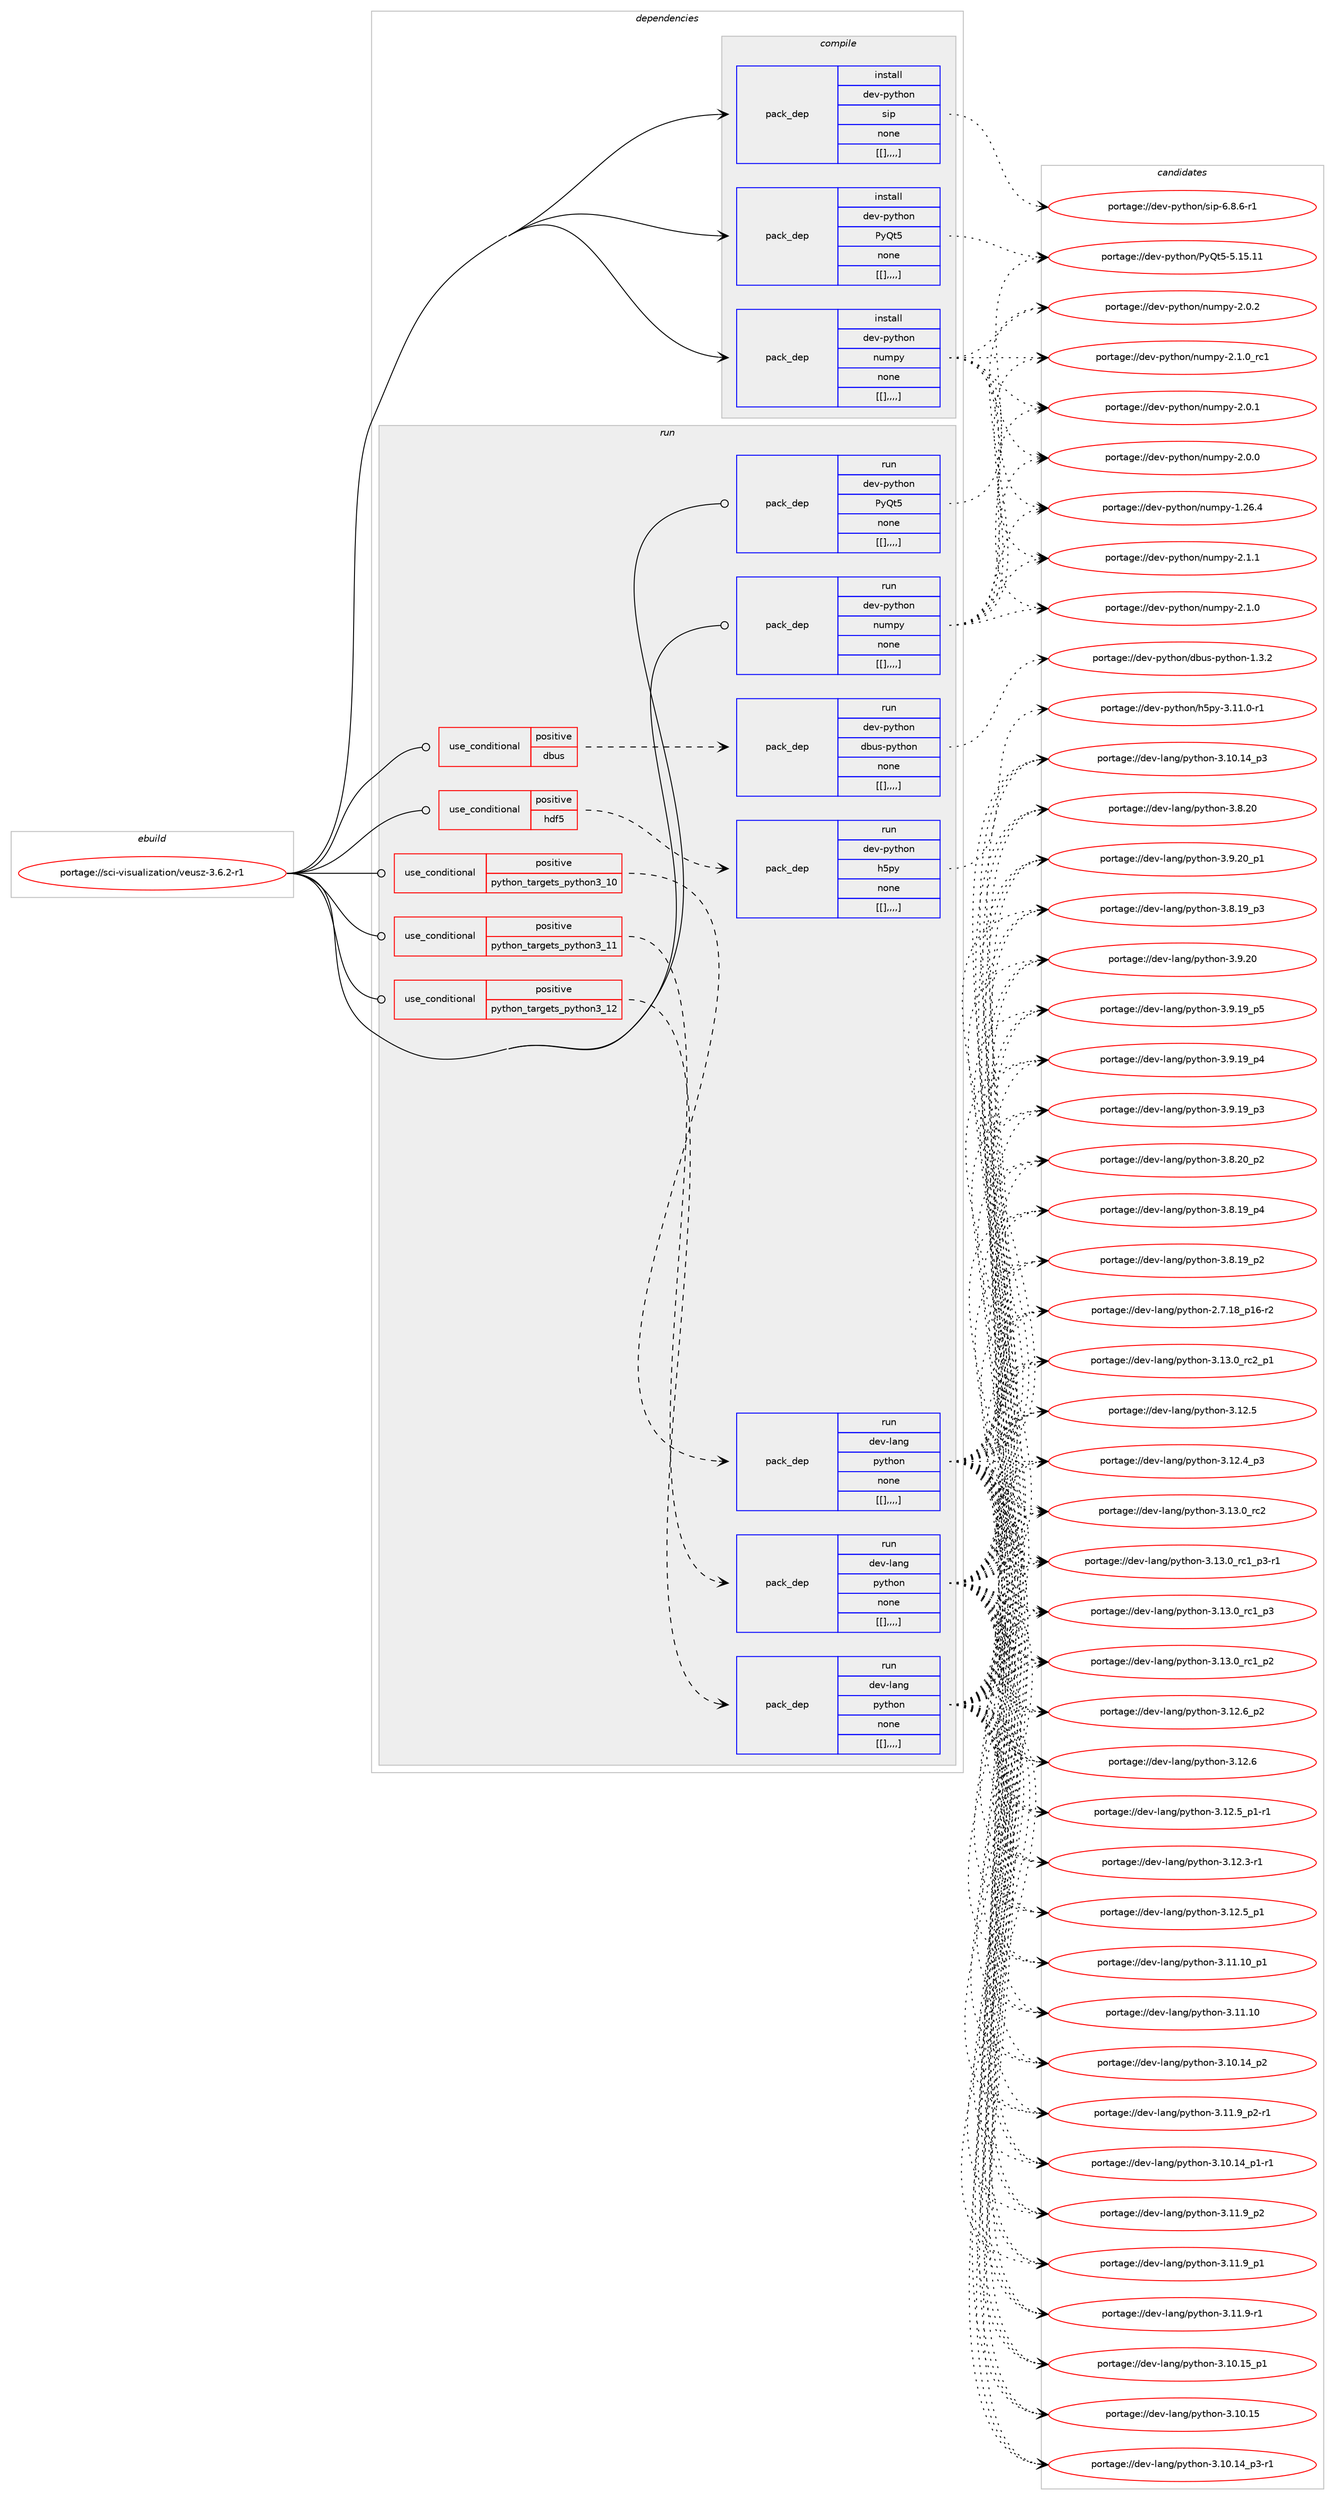 digraph prolog {

# *************
# Graph options
# *************

newrank=true;
concentrate=true;
compound=true;
graph [rankdir=LR,fontname=Helvetica,fontsize=10,ranksep=1.5];#, ranksep=2.5, nodesep=0.2];
edge  [arrowhead=vee];
node  [fontname=Helvetica,fontsize=10];

# **********
# The ebuild
# **********

subgraph cluster_leftcol {
color=gray;
label=<<i>ebuild</i>>;
id [label="portage://sci-visualization/veusz-3.6.2-r1", color=red, width=4, href="../sci-visualization/veusz-3.6.2-r1.svg"];
}

# ****************
# The dependencies
# ****************

subgraph cluster_midcol {
color=gray;
label=<<i>dependencies</i>>;
subgraph cluster_compile {
fillcolor="#eeeeee";
style=filled;
label=<<i>compile</i>>;
subgraph pack307523 {
dependency424425 [label=<<TABLE BORDER="0" CELLBORDER="1" CELLSPACING="0" CELLPADDING="4" WIDTH="220"><TR><TD ROWSPAN="6" CELLPADDING="30">pack_dep</TD></TR><TR><TD WIDTH="110">install</TD></TR><TR><TD>dev-python</TD></TR><TR><TD>PyQt5</TD></TR><TR><TD>none</TD></TR><TR><TD>[[],,,,]</TD></TR></TABLE>>, shape=none, color=blue];
}
id:e -> dependency424425:w [weight=20,style="solid",arrowhead="vee"];
subgraph pack307524 {
dependency424426 [label=<<TABLE BORDER="0" CELLBORDER="1" CELLSPACING="0" CELLPADDING="4" WIDTH="220"><TR><TD ROWSPAN="6" CELLPADDING="30">pack_dep</TD></TR><TR><TD WIDTH="110">install</TD></TR><TR><TD>dev-python</TD></TR><TR><TD>numpy</TD></TR><TR><TD>none</TD></TR><TR><TD>[[],,,,]</TD></TR></TABLE>>, shape=none, color=blue];
}
id:e -> dependency424426:w [weight=20,style="solid",arrowhead="vee"];
subgraph pack307525 {
dependency424427 [label=<<TABLE BORDER="0" CELLBORDER="1" CELLSPACING="0" CELLPADDING="4" WIDTH="220"><TR><TD ROWSPAN="6" CELLPADDING="30">pack_dep</TD></TR><TR><TD WIDTH="110">install</TD></TR><TR><TD>dev-python</TD></TR><TR><TD>sip</TD></TR><TR><TD>none</TD></TR><TR><TD>[[],,,,]</TD></TR></TABLE>>, shape=none, color=blue];
}
id:e -> dependency424427:w [weight=20,style="solid",arrowhead="vee"];
}
subgraph cluster_compileandrun {
fillcolor="#eeeeee";
style=filled;
label=<<i>compile and run</i>>;
}
subgraph cluster_run {
fillcolor="#eeeeee";
style=filled;
label=<<i>run</i>>;
subgraph cond113970 {
dependency424428 [label=<<TABLE BORDER="0" CELLBORDER="1" CELLSPACING="0" CELLPADDING="4"><TR><TD ROWSPAN="3" CELLPADDING="10">use_conditional</TD></TR><TR><TD>positive</TD></TR><TR><TD>dbus</TD></TR></TABLE>>, shape=none, color=red];
subgraph pack307526 {
dependency424429 [label=<<TABLE BORDER="0" CELLBORDER="1" CELLSPACING="0" CELLPADDING="4" WIDTH="220"><TR><TD ROWSPAN="6" CELLPADDING="30">pack_dep</TD></TR><TR><TD WIDTH="110">run</TD></TR><TR><TD>dev-python</TD></TR><TR><TD>dbus-python</TD></TR><TR><TD>none</TD></TR><TR><TD>[[],,,,]</TD></TR></TABLE>>, shape=none, color=blue];
}
dependency424428:e -> dependency424429:w [weight=20,style="dashed",arrowhead="vee"];
}
id:e -> dependency424428:w [weight=20,style="solid",arrowhead="odot"];
subgraph cond113971 {
dependency424430 [label=<<TABLE BORDER="0" CELLBORDER="1" CELLSPACING="0" CELLPADDING="4"><TR><TD ROWSPAN="3" CELLPADDING="10">use_conditional</TD></TR><TR><TD>positive</TD></TR><TR><TD>hdf5</TD></TR></TABLE>>, shape=none, color=red];
subgraph pack307527 {
dependency424431 [label=<<TABLE BORDER="0" CELLBORDER="1" CELLSPACING="0" CELLPADDING="4" WIDTH="220"><TR><TD ROWSPAN="6" CELLPADDING="30">pack_dep</TD></TR><TR><TD WIDTH="110">run</TD></TR><TR><TD>dev-python</TD></TR><TR><TD>h5py</TD></TR><TR><TD>none</TD></TR><TR><TD>[[],,,,]</TD></TR></TABLE>>, shape=none, color=blue];
}
dependency424430:e -> dependency424431:w [weight=20,style="dashed",arrowhead="vee"];
}
id:e -> dependency424430:w [weight=20,style="solid",arrowhead="odot"];
subgraph cond113972 {
dependency424432 [label=<<TABLE BORDER="0" CELLBORDER="1" CELLSPACING="0" CELLPADDING="4"><TR><TD ROWSPAN="3" CELLPADDING="10">use_conditional</TD></TR><TR><TD>positive</TD></TR><TR><TD>python_targets_python3_10</TD></TR></TABLE>>, shape=none, color=red];
subgraph pack307528 {
dependency424433 [label=<<TABLE BORDER="0" CELLBORDER="1" CELLSPACING="0" CELLPADDING="4" WIDTH="220"><TR><TD ROWSPAN="6" CELLPADDING="30">pack_dep</TD></TR><TR><TD WIDTH="110">run</TD></TR><TR><TD>dev-lang</TD></TR><TR><TD>python</TD></TR><TR><TD>none</TD></TR><TR><TD>[[],,,,]</TD></TR></TABLE>>, shape=none, color=blue];
}
dependency424432:e -> dependency424433:w [weight=20,style="dashed",arrowhead="vee"];
}
id:e -> dependency424432:w [weight=20,style="solid",arrowhead="odot"];
subgraph cond113973 {
dependency424434 [label=<<TABLE BORDER="0" CELLBORDER="1" CELLSPACING="0" CELLPADDING="4"><TR><TD ROWSPAN="3" CELLPADDING="10">use_conditional</TD></TR><TR><TD>positive</TD></TR><TR><TD>python_targets_python3_11</TD></TR></TABLE>>, shape=none, color=red];
subgraph pack307529 {
dependency424435 [label=<<TABLE BORDER="0" CELLBORDER="1" CELLSPACING="0" CELLPADDING="4" WIDTH="220"><TR><TD ROWSPAN="6" CELLPADDING="30">pack_dep</TD></TR><TR><TD WIDTH="110">run</TD></TR><TR><TD>dev-lang</TD></TR><TR><TD>python</TD></TR><TR><TD>none</TD></TR><TR><TD>[[],,,,]</TD></TR></TABLE>>, shape=none, color=blue];
}
dependency424434:e -> dependency424435:w [weight=20,style="dashed",arrowhead="vee"];
}
id:e -> dependency424434:w [weight=20,style="solid",arrowhead="odot"];
subgraph cond113974 {
dependency424436 [label=<<TABLE BORDER="0" CELLBORDER="1" CELLSPACING="0" CELLPADDING="4"><TR><TD ROWSPAN="3" CELLPADDING="10">use_conditional</TD></TR><TR><TD>positive</TD></TR><TR><TD>python_targets_python3_12</TD></TR></TABLE>>, shape=none, color=red];
subgraph pack307530 {
dependency424437 [label=<<TABLE BORDER="0" CELLBORDER="1" CELLSPACING="0" CELLPADDING="4" WIDTH="220"><TR><TD ROWSPAN="6" CELLPADDING="30">pack_dep</TD></TR><TR><TD WIDTH="110">run</TD></TR><TR><TD>dev-lang</TD></TR><TR><TD>python</TD></TR><TR><TD>none</TD></TR><TR><TD>[[],,,,]</TD></TR></TABLE>>, shape=none, color=blue];
}
dependency424436:e -> dependency424437:w [weight=20,style="dashed",arrowhead="vee"];
}
id:e -> dependency424436:w [weight=20,style="solid",arrowhead="odot"];
subgraph pack307531 {
dependency424438 [label=<<TABLE BORDER="0" CELLBORDER="1" CELLSPACING="0" CELLPADDING="4" WIDTH="220"><TR><TD ROWSPAN="6" CELLPADDING="30">pack_dep</TD></TR><TR><TD WIDTH="110">run</TD></TR><TR><TD>dev-python</TD></TR><TR><TD>PyQt5</TD></TR><TR><TD>none</TD></TR><TR><TD>[[],,,,]</TD></TR></TABLE>>, shape=none, color=blue];
}
id:e -> dependency424438:w [weight=20,style="solid",arrowhead="odot"];
subgraph pack307532 {
dependency424439 [label=<<TABLE BORDER="0" CELLBORDER="1" CELLSPACING="0" CELLPADDING="4" WIDTH="220"><TR><TD ROWSPAN="6" CELLPADDING="30">pack_dep</TD></TR><TR><TD WIDTH="110">run</TD></TR><TR><TD>dev-python</TD></TR><TR><TD>numpy</TD></TR><TR><TD>none</TD></TR><TR><TD>[[],,,,]</TD></TR></TABLE>>, shape=none, color=blue];
}
id:e -> dependency424439:w [weight=20,style="solid",arrowhead="odot"];
}
}

# **************
# The candidates
# **************

subgraph cluster_choices {
rank=same;
color=gray;
label=<<i>candidates</i>>;

subgraph choice307523 {
color=black;
nodesep=1;
choice10010111845112121116104111110478012181116534553464953464949 [label="portage://dev-python/PyQt5-5.15.11", color=red, width=4,href="../dev-python/PyQt5-5.15.11.svg"];
dependency424425:e -> choice10010111845112121116104111110478012181116534553464953464949:w [style=dotted,weight="100"];
}
subgraph choice307524 {
color=black;
nodesep=1;
choice1001011184511212111610411111047110117109112121455046494649 [label="portage://dev-python/numpy-2.1.1", color=red, width=4,href="../dev-python/numpy-2.1.1.svg"];
choice1001011184511212111610411111047110117109112121455046494648951149949 [label="portage://dev-python/numpy-2.1.0_rc1", color=red, width=4,href="../dev-python/numpy-2.1.0_rc1.svg"];
choice1001011184511212111610411111047110117109112121455046494648 [label="portage://dev-python/numpy-2.1.0", color=red, width=4,href="../dev-python/numpy-2.1.0.svg"];
choice1001011184511212111610411111047110117109112121455046484650 [label="portage://dev-python/numpy-2.0.2", color=red, width=4,href="../dev-python/numpy-2.0.2.svg"];
choice1001011184511212111610411111047110117109112121455046484649 [label="portage://dev-python/numpy-2.0.1", color=red, width=4,href="../dev-python/numpy-2.0.1.svg"];
choice1001011184511212111610411111047110117109112121455046484648 [label="portage://dev-python/numpy-2.0.0", color=red, width=4,href="../dev-python/numpy-2.0.0.svg"];
choice100101118451121211161041111104711011710911212145494650544652 [label="portage://dev-python/numpy-1.26.4", color=red, width=4,href="../dev-python/numpy-1.26.4.svg"];
dependency424426:e -> choice1001011184511212111610411111047110117109112121455046494649:w [style=dotted,weight="100"];
dependency424426:e -> choice1001011184511212111610411111047110117109112121455046494648951149949:w [style=dotted,weight="100"];
dependency424426:e -> choice1001011184511212111610411111047110117109112121455046494648:w [style=dotted,weight="100"];
dependency424426:e -> choice1001011184511212111610411111047110117109112121455046484650:w [style=dotted,weight="100"];
dependency424426:e -> choice1001011184511212111610411111047110117109112121455046484649:w [style=dotted,weight="100"];
dependency424426:e -> choice1001011184511212111610411111047110117109112121455046484648:w [style=dotted,weight="100"];
dependency424426:e -> choice100101118451121211161041111104711011710911212145494650544652:w [style=dotted,weight="100"];
}
subgraph choice307525 {
color=black;
nodesep=1;
choice10010111845112121116104111110471151051124554465646544511449 [label="portage://dev-python/sip-6.8.6-r1", color=red, width=4,href="../dev-python/sip-6.8.6-r1.svg"];
dependency424427:e -> choice10010111845112121116104111110471151051124554465646544511449:w [style=dotted,weight="100"];
}
subgraph choice307526 {
color=black;
nodesep=1;
choice10010111845112121116104111110471009811711545112121116104111110454946514650 [label="portage://dev-python/dbus-python-1.3.2", color=red, width=4,href="../dev-python/dbus-python-1.3.2.svg"];
dependency424429:e -> choice10010111845112121116104111110471009811711545112121116104111110454946514650:w [style=dotted,weight="100"];
}
subgraph choice307527 {
color=black;
nodesep=1;
choice100101118451121211161041111104710453112121455146494946484511449 [label="portage://dev-python/h5py-3.11.0-r1", color=red, width=4,href="../dev-python/h5py-3.11.0-r1.svg"];
dependency424431:e -> choice100101118451121211161041111104710453112121455146494946484511449:w [style=dotted,weight="100"];
}
subgraph choice307528 {
color=black;
nodesep=1;
choice100101118451089711010347112121116104111110455146495146489511499509511249 [label="portage://dev-lang/python-3.13.0_rc2_p1", color=red, width=4,href="../dev-lang/python-3.13.0_rc2_p1.svg"];
choice10010111845108971101034711212111610411111045514649514648951149950 [label="portage://dev-lang/python-3.13.0_rc2", color=red, width=4,href="../dev-lang/python-3.13.0_rc2.svg"];
choice1001011184510897110103471121211161041111104551464951464895114994995112514511449 [label="portage://dev-lang/python-3.13.0_rc1_p3-r1", color=red, width=4,href="../dev-lang/python-3.13.0_rc1_p3-r1.svg"];
choice100101118451089711010347112121116104111110455146495146489511499499511251 [label="portage://dev-lang/python-3.13.0_rc1_p3", color=red, width=4,href="../dev-lang/python-3.13.0_rc1_p3.svg"];
choice100101118451089711010347112121116104111110455146495146489511499499511250 [label="portage://dev-lang/python-3.13.0_rc1_p2", color=red, width=4,href="../dev-lang/python-3.13.0_rc1_p2.svg"];
choice100101118451089711010347112121116104111110455146495046549511250 [label="portage://dev-lang/python-3.12.6_p2", color=red, width=4,href="../dev-lang/python-3.12.6_p2.svg"];
choice10010111845108971101034711212111610411111045514649504654 [label="portage://dev-lang/python-3.12.6", color=red, width=4,href="../dev-lang/python-3.12.6.svg"];
choice1001011184510897110103471121211161041111104551464950465395112494511449 [label="portage://dev-lang/python-3.12.5_p1-r1", color=red, width=4,href="../dev-lang/python-3.12.5_p1-r1.svg"];
choice100101118451089711010347112121116104111110455146495046539511249 [label="portage://dev-lang/python-3.12.5_p1", color=red, width=4,href="../dev-lang/python-3.12.5_p1.svg"];
choice10010111845108971101034711212111610411111045514649504653 [label="portage://dev-lang/python-3.12.5", color=red, width=4,href="../dev-lang/python-3.12.5.svg"];
choice100101118451089711010347112121116104111110455146495046529511251 [label="portage://dev-lang/python-3.12.4_p3", color=red, width=4,href="../dev-lang/python-3.12.4_p3.svg"];
choice100101118451089711010347112121116104111110455146495046514511449 [label="portage://dev-lang/python-3.12.3-r1", color=red, width=4,href="../dev-lang/python-3.12.3-r1.svg"];
choice10010111845108971101034711212111610411111045514649494649489511249 [label="portage://dev-lang/python-3.11.10_p1", color=red, width=4,href="../dev-lang/python-3.11.10_p1.svg"];
choice1001011184510897110103471121211161041111104551464949464948 [label="portage://dev-lang/python-3.11.10", color=red, width=4,href="../dev-lang/python-3.11.10.svg"];
choice1001011184510897110103471121211161041111104551464949465795112504511449 [label="portage://dev-lang/python-3.11.9_p2-r1", color=red, width=4,href="../dev-lang/python-3.11.9_p2-r1.svg"];
choice100101118451089711010347112121116104111110455146494946579511250 [label="portage://dev-lang/python-3.11.9_p2", color=red, width=4,href="../dev-lang/python-3.11.9_p2.svg"];
choice100101118451089711010347112121116104111110455146494946579511249 [label="portage://dev-lang/python-3.11.9_p1", color=red, width=4,href="../dev-lang/python-3.11.9_p1.svg"];
choice100101118451089711010347112121116104111110455146494946574511449 [label="portage://dev-lang/python-3.11.9-r1", color=red, width=4,href="../dev-lang/python-3.11.9-r1.svg"];
choice10010111845108971101034711212111610411111045514649484649539511249 [label="portage://dev-lang/python-3.10.15_p1", color=red, width=4,href="../dev-lang/python-3.10.15_p1.svg"];
choice1001011184510897110103471121211161041111104551464948464953 [label="portage://dev-lang/python-3.10.15", color=red, width=4,href="../dev-lang/python-3.10.15.svg"];
choice100101118451089711010347112121116104111110455146494846495295112514511449 [label="portage://dev-lang/python-3.10.14_p3-r1", color=red, width=4,href="../dev-lang/python-3.10.14_p3-r1.svg"];
choice10010111845108971101034711212111610411111045514649484649529511251 [label="portage://dev-lang/python-3.10.14_p3", color=red, width=4,href="../dev-lang/python-3.10.14_p3.svg"];
choice10010111845108971101034711212111610411111045514649484649529511250 [label="portage://dev-lang/python-3.10.14_p2", color=red, width=4,href="../dev-lang/python-3.10.14_p2.svg"];
choice100101118451089711010347112121116104111110455146494846495295112494511449 [label="portage://dev-lang/python-3.10.14_p1-r1", color=red, width=4,href="../dev-lang/python-3.10.14_p1-r1.svg"];
choice100101118451089711010347112121116104111110455146574650489511249 [label="portage://dev-lang/python-3.9.20_p1", color=red, width=4,href="../dev-lang/python-3.9.20_p1.svg"];
choice10010111845108971101034711212111610411111045514657465048 [label="portage://dev-lang/python-3.9.20", color=red, width=4,href="../dev-lang/python-3.9.20.svg"];
choice100101118451089711010347112121116104111110455146574649579511253 [label="portage://dev-lang/python-3.9.19_p5", color=red, width=4,href="../dev-lang/python-3.9.19_p5.svg"];
choice100101118451089711010347112121116104111110455146574649579511252 [label="portage://dev-lang/python-3.9.19_p4", color=red, width=4,href="../dev-lang/python-3.9.19_p4.svg"];
choice100101118451089711010347112121116104111110455146574649579511251 [label="portage://dev-lang/python-3.9.19_p3", color=red, width=4,href="../dev-lang/python-3.9.19_p3.svg"];
choice100101118451089711010347112121116104111110455146564650489511250 [label="portage://dev-lang/python-3.8.20_p2", color=red, width=4,href="../dev-lang/python-3.8.20_p2.svg"];
choice10010111845108971101034711212111610411111045514656465048 [label="portage://dev-lang/python-3.8.20", color=red, width=4,href="../dev-lang/python-3.8.20.svg"];
choice100101118451089711010347112121116104111110455146564649579511252 [label="portage://dev-lang/python-3.8.19_p4", color=red, width=4,href="../dev-lang/python-3.8.19_p4.svg"];
choice100101118451089711010347112121116104111110455146564649579511251 [label="portage://dev-lang/python-3.8.19_p3", color=red, width=4,href="../dev-lang/python-3.8.19_p3.svg"];
choice100101118451089711010347112121116104111110455146564649579511250 [label="portage://dev-lang/python-3.8.19_p2", color=red, width=4,href="../dev-lang/python-3.8.19_p2.svg"];
choice100101118451089711010347112121116104111110455046554649569511249544511450 [label="portage://dev-lang/python-2.7.18_p16-r2", color=red, width=4,href="../dev-lang/python-2.7.18_p16-r2.svg"];
dependency424433:e -> choice100101118451089711010347112121116104111110455146495146489511499509511249:w [style=dotted,weight="100"];
dependency424433:e -> choice10010111845108971101034711212111610411111045514649514648951149950:w [style=dotted,weight="100"];
dependency424433:e -> choice1001011184510897110103471121211161041111104551464951464895114994995112514511449:w [style=dotted,weight="100"];
dependency424433:e -> choice100101118451089711010347112121116104111110455146495146489511499499511251:w [style=dotted,weight="100"];
dependency424433:e -> choice100101118451089711010347112121116104111110455146495146489511499499511250:w [style=dotted,weight="100"];
dependency424433:e -> choice100101118451089711010347112121116104111110455146495046549511250:w [style=dotted,weight="100"];
dependency424433:e -> choice10010111845108971101034711212111610411111045514649504654:w [style=dotted,weight="100"];
dependency424433:e -> choice1001011184510897110103471121211161041111104551464950465395112494511449:w [style=dotted,weight="100"];
dependency424433:e -> choice100101118451089711010347112121116104111110455146495046539511249:w [style=dotted,weight="100"];
dependency424433:e -> choice10010111845108971101034711212111610411111045514649504653:w [style=dotted,weight="100"];
dependency424433:e -> choice100101118451089711010347112121116104111110455146495046529511251:w [style=dotted,weight="100"];
dependency424433:e -> choice100101118451089711010347112121116104111110455146495046514511449:w [style=dotted,weight="100"];
dependency424433:e -> choice10010111845108971101034711212111610411111045514649494649489511249:w [style=dotted,weight="100"];
dependency424433:e -> choice1001011184510897110103471121211161041111104551464949464948:w [style=dotted,weight="100"];
dependency424433:e -> choice1001011184510897110103471121211161041111104551464949465795112504511449:w [style=dotted,weight="100"];
dependency424433:e -> choice100101118451089711010347112121116104111110455146494946579511250:w [style=dotted,weight="100"];
dependency424433:e -> choice100101118451089711010347112121116104111110455146494946579511249:w [style=dotted,weight="100"];
dependency424433:e -> choice100101118451089711010347112121116104111110455146494946574511449:w [style=dotted,weight="100"];
dependency424433:e -> choice10010111845108971101034711212111610411111045514649484649539511249:w [style=dotted,weight="100"];
dependency424433:e -> choice1001011184510897110103471121211161041111104551464948464953:w [style=dotted,weight="100"];
dependency424433:e -> choice100101118451089711010347112121116104111110455146494846495295112514511449:w [style=dotted,weight="100"];
dependency424433:e -> choice10010111845108971101034711212111610411111045514649484649529511251:w [style=dotted,weight="100"];
dependency424433:e -> choice10010111845108971101034711212111610411111045514649484649529511250:w [style=dotted,weight="100"];
dependency424433:e -> choice100101118451089711010347112121116104111110455146494846495295112494511449:w [style=dotted,weight="100"];
dependency424433:e -> choice100101118451089711010347112121116104111110455146574650489511249:w [style=dotted,weight="100"];
dependency424433:e -> choice10010111845108971101034711212111610411111045514657465048:w [style=dotted,weight="100"];
dependency424433:e -> choice100101118451089711010347112121116104111110455146574649579511253:w [style=dotted,weight="100"];
dependency424433:e -> choice100101118451089711010347112121116104111110455146574649579511252:w [style=dotted,weight="100"];
dependency424433:e -> choice100101118451089711010347112121116104111110455146574649579511251:w [style=dotted,weight="100"];
dependency424433:e -> choice100101118451089711010347112121116104111110455146564650489511250:w [style=dotted,weight="100"];
dependency424433:e -> choice10010111845108971101034711212111610411111045514656465048:w [style=dotted,weight="100"];
dependency424433:e -> choice100101118451089711010347112121116104111110455146564649579511252:w [style=dotted,weight="100"];
dependency424433:e -> choice100101118451089711010347112121116104111110455146564649579511251:w [style=dotted,weight="100"];
dependency424433:e -> choice100101118451089711010347112121116104111110455146564649579511250:w [style=dotted,weight="100"];
dependency424433:e -> choice100101118451089711010347112121116104111110455046554649569511249544511450:w [style=dotted,weight="100"];
}
subgraph choice307529 {
color=black;
nodesep=1;
choice100101118451089711010347112121116104111110455146495146489511499509511249 [label="portage://dev-lang/python-3.13.0_rc2_p1", color=red, width=4,href="../dev-lang/python-3.13.0_rc2_p1.svg"];
choice10010111845108971101034711212111610411111045514649514648951149950 [label="portage://dev-lang/python-3.13.0_rc2", color=red, width=4,href="../dev-lang/python-3.13.0_rc2.svg"];
choice1001011184510897110103471121211161041111104551464951464895114994995112514511449 [label="portage://dev-lang/python-3.13.0_rc1_p3-r1", color=red, width=4,href="../dev-lang/python-3.13.0_rc1_p3-r1.svg"];
choice100101118451089711010347112121116104111110455146495146489511499499511251 [label="portage://dev-lang/python-3.13.0_rc1_p3", color=red, width=4,href="../dev-lang/python-3.13.0_rc1_p3.svg"];
choice100101118451089711010347112121116104111110455146495146489511499499511250 [label="portage://dev-lang/python-3.13.0_rc1_p2", color=red, width=4,href="../dev-lang/python-3.13.0_rc1_p2.svg"];
choice100101118451089711010347112121116104111110455146495046549511250 [label="portage://dev-lang/python-3.12.6_p2", color=red, width=4,href="../dev-lang/python-3.12.6_p2.svg"];
choice10010111845108971101034711212111610411111045514649504654 [label="portage://dev-lang/python-3.12.6", color=red, width=4,href="../dev-lang/python-3.12.6.svg"];
choice1001011184510897110103471121211161041111104551464950465395112494511449 [label="portage://dev-lang/python-3.12.5_p1-r1", color=red, width=4,href="../dev-lang/python-3.12.5_p1-r1.svg"];
choice100101118451089711010347112121116104111110455146495046539511249 [label="portage://dev-lang/python-3.12.5_p1", color=red, width=4,href="../dev-lang/python-3.12.5_p1.svg"];
choice10010111845108971101034711212111610411111045514649504653 [label="portage://dev-lang/python-3.12.5", color=red, width=4,href="../dev-lang/python-3.12.5.svg"];
choice100101118451089711010347112121116104111110455146495046529511251 [label="portage://dev-lang/python-3.12.4_p3", color=red, width=4,href="../dev-lang/python-3.12.4_p3.svg"];
choice100101118451089711010347112121116104111110455146495046514511449 [label="portage://dev-lang/python-3.12.3-r1", color=red, width=4,href="../dev-lang/python-3.12.3-r1.svg"];
choice10010111845108971101034711212111610411111045514649494649489511249 [label="portage://dev-lang/python-3.11.10_p1", color=red, width=4,href="../dev-lang/python-3.11.10_p1.svg"];
choice1001011184510897110103471121211161041111104551464949464948 [label="portage://dev-lang/python-3.11.10", color=red, width=4,href="../dev-lang/python-3.11.10.svg"];
choice1001011184510897110103471121211161041111104551464949465795112504511449 [label="portage://dev-lang/python-3.11.9_p2-r1", color=red, width=4,href="../dev-lang/python-3.11.9_p2-r1.svg"];
choice100101118451089711010347112121116104111110455146494946579511250 [label="portage://dev-lang/python-3.11.9_p2", color=red, width=4,href="../dev-lang/python-3.11.9_p2.svg"];
choice100101118451089711010347112121116104111110455146494946579511249 [label="portage://dev-lang/python-3.11.9_p1", color=red, width=4,href="../dev-lang/python-3.11.9_p1.svg"];
choice100101118451089711010347112121116104111110455146494946574511449 [label="portage://dev-lang/python-3.11.9-r1", color=red, width=4,href="../dev-lang/python-3.11.9-r1.svg"];
choice10010111845108971101034711212111610411111045514649484649539511249 [label="portage://dev-lang/python-3.10.15_p1", color=red, width=4,href="../dev-lang/python-3.10.15_p1.svg"];
choice1001011184510897110103471121211161041111104551464948464953 [label="portage://dev-lang/python-3.10.15", color=red, width=4,href="../dev-lang/python-3.10.15.svg"];
choice100101118451089711010347112121116104111110455146494846495295112514511449 [label="portage://dev-lang/python-3.10.14_p3-r1", color=red, width=4,href="../dev-lang/python-3.10.14_p3-r1.svg"];
choice10010111845108971101034711212111610411111045514649484649529511251 [label="portage://dev-lang/python-3.10.14_p3", color=red, width=4,href="../dev-lang/python-3.10.14_p3.svg"];
choice10010111845108971101034711212111610411111045514649484649529511250 [label="portage://dev-lang/python-3.10.14_p2", color=red, width=4,href="../dev-lang/python-3.10.14_p2.svg"];
choice100101118451089711010347112121116104111110455146494846495295112494511449 [label="portage://dev-lang/python-3.10.14_p1-r1", color=red, width=4,href="../dev-lang/python-3.10.14_p1-r1.svg"];
choice100101118451089711010347112121116104111110455146574650489511249 [label="portage://dev-lang/python-3.9.20_p1", color=red, width=4,href="../dev-lang/python-3.9.20_p1.svg"];
choice10010111845108971101034711212111610411111045514657465048 [label="portage://dev-lang/python-3.9.20", color=red, width=4,href="../dev-lang/python-3.9.20.svg"];
choice100101118451089711010347112121116104111110455146574649579511253 [label="portage://dev-lang/python-3.9.19_p5", color=red, width=4,href="../dev-lang/python-3.9.19_p5.svg"];
choice100101118451089711010347112121116104111110455146574649579511252 [label="portage://dev-lang/python-3.9.19_p4", color=red, width=4,href="../dev-lang/python-3.9.19_p4.svg"];
choice100101118451089711010347112121116104111110455146574649579511251 [label="portage://dev-lang/python-3.9.19_p3", color=red, width=4,href="../dev-lang/python-3.9.19_p3.svg"];
choice100101118451089711010347112121116104111110455146564650489511250 [label="portage://dev-lang/python-3.8.20_p2", color=red, width=4,href="../dev-lang/python-3.8.20_p2.svg"];
choice10010111845108971101034711212111610411111045514656465048 [label="portage://dev-lang/python-3.8.20", color=red, width=4,href="../dev-lang/python-3.8.20.svg"];
choice100101118451089711010347112121116104111110455146564649579511252 [label="portage://dev-lang/python-3.8.19_p4", color=red, width=4,href="../dev-lang/python-3.8.19_p4.svg"];
choice100101118451089711010347112121116104111110455146564649579511251 [label="portage://dev-lang/python-3.8.19_p3", color=red, width=4,href="../dev-lang/python-3.8.19_p3.svg"];
choice100101118451089711010347112121116104111110455146564649579511250 [label="portage://dev-lang/python-3.8.19_p2", color=red, width=4,href="../dev-lang/python-3.8.19_p2.svg"];
choice100101118451089711010347112121116104111110455046554649569511249544511450 [label="portage://dev-lang/python-2.7.18_p16-r2", color=red, width=4,href="../dev-lang/python-2.7.18_p16-r2.svg"];
dependency424435:e -> choice100101118451089711010347112121116104111110455146495146489511499509511249:w [style=dotted,weight="100"];
dependency424435:e -> choice10010111845108971101034711212111610411111045514649514648951149950:w [style=dotted,weight="100"];
dependency424435:e -> choice1001011184510897110103471121211161041111104551464951464895114994995112514511449:w [style=dotted,weight="100"];
dependency424435:e -> choice100101118451089711010347112121116104111110455146495146489511499499511251:w [style=dotted,weight="100"];
dependency424435:e -> choice100101118451089711010347112121116104111110455146495146489511499499511250:w [style=dotted,weight="100"];
dependency424435:e -> choice100101118451089711010347112121116104111110455146495046549511250:w [style=dotted,weight="100"];
dependency424435:e -> choice10010111845108971101034711212111610411111045514649504654:w [style=dotted,weight="100"];
dependency424435:e -> choice1001011184510897110103471121211161041111104551464950465395112494511449:w [style=dotted,weight="100"];
dependency424435:e -> choice100101118451089711010347112121116104111110455146495046539511249:w [style=dotted,weight="100"];
dependency424435:e -> choice10010111845108971101034711212111610411111045514649504653:w [style=dotted,weight="100"];
dependency424435:e -> choice100101118451089711010347112121116104111110455146495046529511251:w [style=dotted,weight="100"];
dependency424435:e -> choice100101118451089711010347112121116104111110455146495046514511449:w [style=dotted,weight="100"];
dependency424435:e -> choice10010111845108971101034711212111610411111045514649494649489511249:w [style=dotted,weight="100"];
dependency424435:e -> choice1001011184510897110103471121211161041111104551464949464948:w [style=dotted,weight="100"];
dependency424435:e -> choice1001011184510897110103471121211161041111104551464949465795112504511449:w [style=dotted,weight="100"];
dependency424435:e -> choice100101118451089711010347112121116104111110455146494946579511250:w [style=dotted,weight="100"];
dependency424435:e -> choice100101118451089711010347112121116104111110455146494946579511249:w [style=dotted,weight="100"];
dependency424435:e -> choice100101118451089711010347112121116104111110455146494946574511449:w [style=dotted,weight="100"];
dependency424435:e -> choice10010111845108971101034711212111610411111045514649484649539511249:w [style=dotted,weight="100"];
dependency424435:e -> choice1001011184510897110103471121211161041111104551464948464953:w [style=dotted,weight="100"];
dependency424435:e -> choice100101118451089711010347112121116104111110455146494846495295112514511449:w [style=dotted,weight="100"];
dependency424435:e -> choice10010111845108971101034711212111610411111045514649484649529511251:w [style=dotted,weight="100"];
dependency424435:e -> choice10010111845108971101034711212111610411111045514649484649529511250:w [style=dotted,weight="100"];
dependency424435:e -> choice100101118451089711010347112121116104111110455146494846495295112494511449:w [style=dotted,weight="100"];
dependency424435:e -> choice100101118451089711010347112121116104111110455146574650489511249:w [style=dotted,weight="100"];
dependency424435:e -> choice10010111845108971101034711212111610411111045514657465048:w [style=dotted,weight="100"];
dependency424435:e -> choice100101118451089711010347112121116104111110455146574649579511253:w [style=dotted,weight="100"];
dependency424435:e -> choice100101118451089711010347112121116104111110455146574649579511252:w [style=dotted,weight="100"];
dependency424435:e -> choice100101118451089711010347112121116104111110455146574649579511251:w [style=dotted,weight="100"];
dependency424435:e -> choice100101118451089711010347112121116104111110455146564650489511250:w [style=dotted,weight="100"];
dependency424435:e -> choice10010111845108971101034711212111610411111045514656465048:w [style=dotted,weight="100"];
dependency424435:e -> choice100101118451089711010347112121116104111110455146564649579511252:w [style=dotted,weight="100"];
dependency424435:e -> choice100101118451089711010347112121116104111110455146564649579511251:w [style=dotted,weight="100"];
dependency424435:e -> choice100101118451089711010347112121116104111110455146564649579511250:w [style=dotted,weight="100"];
dependency424435:e -> choice100101118451089711010347112121116104111110455046554649569511249544511450:w [style=dotted,weight="100"];
}
subgraph choice307530 {
color=black;
nodesep=1;
choice100101118451089711010347112121116104111110455146495146489511499509511249 [label="portage://dev-lang/python-3.13.0_rc2_p1", color=red, width=4,href="../dev-lang/python-3.13.0_rc2_p1.svg"];
choice10010111845108971101034711212111610411111045514649514648951149950 [label="portage://dev-lang/python-3.13.0_rc2", color=red, width=4,href="../dev-lang/python-3.13.0_rc2.svg"];
choice1001011184510897110103471121211161041111104551464951464895114994995112514511449 [label="portage://dev-lang/python-3.13.0_rc1_p3-r1", color=red, width=4,href="../dev-lang/python-3.13.0_rc1_p3-r1.svg"];
choice100101118451089711010347112121116104111110455146495146489511499499511251 [label="portage://dev-lang/python-3.13.0_rc1_p3", color=red, width=4,href="../dev-lang/python-3.13.0_rc1_p3.svg"];
choice100101118451089711010347112121116104111110455146495146489511499499511250 [label="portage://dev-lang/python-3.13.0_rc1_p2", color=red, width=4,href="../dev-lang/python-3.13.0_rc1_p2.svg"];
choice100101118451089711010347112121116104111110455146495046549511250 [label="portage://dev-lang/python-3.12.6_p2", color=red, width=4,href="../dev-lang/python-3.12.6_p2.svg"];
choice10010111845108971101034711212111610411111045514649504654 [label="portage://dev-lang/python-3.12.6", color=red, width=4,href="../dev-lang/python-3.12.6.svg"];
choice1001011184510897110103471121211161041111104551464950465395112494511449 [label="portage://dev-lang/python-3.12.5_p1-r1", color=red, width=4,href="../dev-lang/python-3.12.5_p1-r1.svg"];
choice100101118451089711010347112121116104111110455146495046539511249 [label="portage://dev-lang/python-3.12.5_p1", color=red, width=4,href="../dev-lang/python-3.12.5_p1.svg"];
choice10010111845108971101034711212111610411111045514649504653 [label="portage://dev-lang/python-3.12.5", color=red, width=4,href="../dev-lang/python-3.12.5.svg"];
choice100101118451089711010347112121116104111110455146495046529511251 [label="portage://dev-lang/python-3.12.4_p3", color=red, width=4,href="../dev-lang/python-3.12.4_p3.svg"];
choice100101118451089711010347112121116104111110455146495046514511449 [label="portage://dev-lang/python-3.12.3-r1", color=red, width=4,href="../dev-lang/python-3.12.3-r1.svg"];
choice10010111845108971101034711212111610411111045514649494649489511249 [label="portage://dev-lang/python-3.11.10_p1", color=red, width=4,href="../dev-lang/python-3.11.10_p1.svg"];
choice1001011184510897110103471121211161041111104551464949464948 [label="portage://dev-lang/python-3.11.10", color=red, width=4,href="../dev-lang/python-3.11.10.svg"];
choice1001011184510897110103471121211161041111104551464949465795112504511449 [label="portage://dev-lang/python-3.11.9_p2-r1", color=red, width=4,href="../dev-lang/python-3.11.9_p2-r1.svg"];
choice100101118451089711010347112121116104111110455146494946579511250 [label="portage://dev-lang/python-3.11.9_p2", color=red, width=4,href="../dev-lang/python-3.11.9_p2.svg"];
choice100101118451089711010347112121116104111110455146494946579511249 [label="portage://dev-lang/python-3.11.9_p1", color=red, width=4,href="../dev-lang/python-3.11.9_p1.svg"];
choice100101118451089711010347112121116104111110455146494946574511449 [label="portage://dev-lang/python-3.11.9-r1", color=red, width=4,href="../dev-lang/python-3.11.9-r1.svg"];
choice10010111845108971101034711212111610411111045514649484649539511249 [label="portage://dev-lang/python-3.10.15_p1", color=red, width=4,href="../dev-lang/python-3.10.15_p1.svg"];
choice1001011184510897110103471121211161041111104551464948464953 [label="portage://dev-lang/python-3.10.15", color=red, width=4,href="../dev-lang/python-3.10.15.svg"];
choice100101118451089711010347112121116104111110455146494846495295112514511449 [label="portage://dev-lang/python-3.10.14_p3-r1", color=red, width=4,href="../dev-lang/python-3.10.14_p3-r1.svg"];
choice10010111845108971101034711212111610411111045514649484649529511251 [label="portage://dev-lang/python-3.10.14_p3", color=red, width=4,href="../dev-lang/python-3.10.14_p3.svg"];
choice10010111845108971101034711212111610411111045514649484649529511250 [label="portage://dev-lang/python-3.10.14_p2", color=red, width=4,href="../dev-lang/python-3.10.14_p2.svg"];
choice100101118451089711010347112121116104111110455146494846495295112494511449 [label="portage://dev-lang/python-3.10.14_p1-r1", color=red, width=4,href="../dev-lang/python-3.10.14_p1-r1.svg"];
choice100101118451089711010347112121116104111110455146574650489511249 [label="portage://dev-lang/python-3.9.20_p1", color=red, width=4,href="../dev-lang/python-3.9.20_p1.svg"];
choice10010111845108971101034711212111610411111045514657465048 [label="portage://dev-lang/python-3.9.20", color=red, width=4,href="../dev-lang/python-3.9.20.svg"];
choice100101118451089711010347112121116104111110455146574649579511253 [label="portage://dev-lang/python-3.9.19_p5", color=red, width=4,href="../dev-lang/python-3.9.19_p5.svg"];
choice100101118451089711010347112121116104111110455146574649579511252 [label="portage://dev-lang/python-3.9.19_p4", color=red, width=4,href="../dev-lang/python-3.9.19_p4.svg"];
choice100101118451089711010347112121116104111110455146574649579511251 [label="portage://dev-lang/python-3.9.19_p3", color=red, width=4,href="../dev-lang/python-3.9.19_p3.svg"];
choice100101118451089711010347112121116104111110455146564650489511250 [label="portage://dev-lang/python-3.8.20_p2", color=red, width=4,href="../dev-lang/python-3.8.20_p2.svg"];
choice10010111845108971101034711212111610411111045514656465048 [label="portage://dev-lang/python-3.8.20", color=red, width=4,href="../dev-lang/python-3.8.20.svg"];
choice100101118451089711010347112121116104111110455146564649579511252 [label="portage://dev-lang/python-3.8.19_p4", color=red, width=4,href="../dev-lang/python-3.8.19_p4.svg"];
choice100101118451089711010347112121116104111110455146564649579511251 [label="portage://dev-lang/python-3.8.19_p3", color=red, width=4,href="../dev-lang/python-3.8.19_p3.svg"];
choice100101118451089711010347112121116104111110455146564649579511250 [label="portage://dev-lang/python-3.8.19_p2", color=red, width=4,href="../dev-lang/python-3.8.19_p2.svg"];
choice100101118451089711010347112121116104111110455046554649569511249544511450 [label="portage://dev-lang/python-2.7.18_p16-r2", color=red, width=4,href="../dev-lang/python-2.7.18_p16-r2.svg"];
dependency424437:e -> choice100101118451089711010347112121116104111110455146495146489511499509511249:w [style=dotted,weight="100"];
dependency424437:e -> choice10010111845108971101034711212111610411111045514649514648951149950:w [style=dotted,weight="100"];
dependency424437:e -> choice1001011184510897110103471121211161041111104551464951464895114994995112514511449:w [style=dotted,weight="100"];
dependency424437:e -> choice100101118451089711010347112121116104111110455146495146489511499499511251:w [style=dotted,weight="100"];
dependency424437:e -> choice100101118451089711010347112121116104111110455146495146489511499499511250:w [style=dotted,weight="100"];
dependency424437:e -> choice100101118451089711010347112121116104111110455146495046549511250:w [style=dotted,weight="100"];
dependency424437:e -> choice10010111845108971101034711212111610411111045514649504654:w [style=dotted,weight="100"];
dependency424437:e -> choice1001011184510897110103471121211161041111104551464950465395112494511449:w [style=dotted,weight="100"];
dependency424437:e -> choice100101118451089711010347112121116104111110455146495046539511249:w [style=dotted,weight="100"];
dependency424437:e -> choice10010111845108971101034711212111610411111045514649504653:w [style=dotted,weight="100"];
dependency424437:e -> choice100101118451089711010347112121116104111110455146495046529511251:w [style=dotted,weight="100"];
dependency424437:e -> choice100101118451089711010347112121116104111110455146495046514511449:w [style=dotted,weight="100"];
dependency424437:e -> choice10010111845108971101034711212111610411111045514649494649489511249:w [style=dotted,weight="100"];
dependency424437:e -> choice1001011184510897110103471121211161041111104551464949464948:w [style=dotted,weight="100"];
dependency424437:e -> choice1001011184510897110103471121211161041111104551464949465795112504511449:w [style=dotted,weight="100"];
dependency424437:e -> choice100101118451089711010347112121116104111110455146494946579511250:w [style=dotted,weight="100"];
dependency424437:e -> choice100101118451089711010347112121116104111110455146494946579511249:w [style=dotted,weight="100"];
dependency424437:e -> choice100101118451089711010347112121116104111110455146494946574511449:w [style=dotted,weight="100"];
dependency424437:e -> choice10010111845108971101034711212111610411111045514649484649539511249:w [style=dotted,weight="100"];
dependency424437:e -> choice1001011184510897110103471121211161041111104551464948464953:w [style=dotted,weight="100"];
dependency424437:e -> choice100101118451089711010347112121116104111110455146494846495295112514511449:w [style=dotted,weight="100"];
dependency424437:e -> choice10010111845108971101034711212111610411111045514649484649529511251:w [style=dotted,weight="100"];
dependency424437:e -> choice10010111845108971101034711212111610411111045514649484649529511250:w [style=dotted,weight="100"];
dependency424437:e -> choice100101118451089711010347112121116104111110455146494846495295112494511449:w [style=dotted,weight="100"];
dependency424437:e -> choice100101118451089711010347112121116104111110455146574650489511249:w [style=dotted,weight="100"];
dependency424437:e -> choice10010111845108971101034711212111610411111045514657465048:w [style=dotted,weight="100"];
dependency424437:e -> choice100101118451089711010347112121116104111110455146574649579511253:w [style=dotted,weight="100"];
dependency424437:e -> choice100101118451089711010347112121116104111110455146574649579511252:w [style=dotted,weight="100"];
dependency424437:e -> choice100101118451089711010347112121116104111110455146574649579511251:w [style=dotted,weight="100"];
dependency424437:e -> choice100101118451089711010347112121116104111110455146564650489511250:w [style=dotted,weight="100"];
dependency424437:e -> choice10010111845108971101034711212111610411111045514656465048:w [style=dotted,weight="100"];
dependency424437:e -> choice100101118451089711010347112121116104111110455146564649579511252:w [style=dotted,weight="100"];
dependency424437:e -> choice100101118451089711010347112121116104111110455146564649579511251:w [style=dotted,weight="100"];
dependency424437:e -> choice100101118451089711010347112121116104111110455146564649579511250:w [style=dotted,weight="100"];
dependency424437:e -> choice100101118451089711010347112121116104111110455046554649569511249544511450:w [style=dotted,weight="100"];
}
subgraph choice307531 {
color=black;
nodesep=1;
choice10010111845112121116104111110478012181116534553464953464949 [label="portage://dev-python/PyQt5-5.15.11", color=red, width=4,href="../dev-python/PyQt5-5.15.11.svg"];
dependency424438:e -> choice10010111845112121116104111110478012181116534553464953464949:w [style=dotted,weight="100"];
}
subgraph choice307532 {
color=black;
nodesep=1;
choice1001011184511212111610411111047110117109112121455046494649 [label="portage://dev-python/numpy-2.1.1", color=red, width=4,href="../dev-python/numpy-2.1.1.svg"];
choice1001011184511212111610411111047110117109112121455046494648951149949 [label="portage://dev-python/numpy-2.1.0_rc1", color=red, width=4,href="../dev-python/numpy-2.1.0_rc1.svg"];
choice1001011184511212111610411111047110117109112121455046494648 [label="portage://dev-python/numpy-2.1.0", color=red, width=4,href="../dev-python/numpy-2.1.0.svg"];
choice1001011184511212111610411111047110117109112121455046484650 [label="portage://dev-python/numpy-2.0.2", color=red, width=4,href="../dev-python/numpy-2.0.2.svg"];
choice1001011184511212111610411111047110117109112121455046484649 [label="portage://dev-python/numpy-2.0.1", color=red, width=4,href="../dev-python/numpy-2.0.1.svg"];
choice1001011184511212111610411111047110117109112121455046484648 [label="portage://dev-python/numpy-2.0.0", color=red, width=4,href="../dev-python/numpy-2.0.0.svg"];
choice100101118451121211161041111104711011710911212145494650544652 [label="portage://dev-python/numpy-1.26.4", color=red, width=4,href="../dev-python/numpy-1.26.4.svg"];
dependency424439:e -> choice1001011184511212111610411111047110117109112121455046494649:w [style=dotted,weight="100"];
dependency424439:e -> choice1001011184511212111610411111047110117109112121455046494648951149949:w [style=dotted,weight="100"];
dependency424439:e -> choice1001011184511212111610411111047110117109112121455046494648:w [style=dotted,weight="100"];
dependency424439:e -> choice1001011184511212111610411111047110117109112121455046484650:w [style=dotted,weight="100"];
dependency424439:e -> choice1001011184511212111610411111047110117109112121455046484649:w [style=dotted,weight="100"];
dependency424439:e -> choice1001011184511212111610411111047110117109112121455046484648:w [style=dotted,weight="100"];
dependency424439:e -> choice100101118451121211161041111104711011710911212145494650544652:w [style=dotted,weight="100"];
}
}

}
